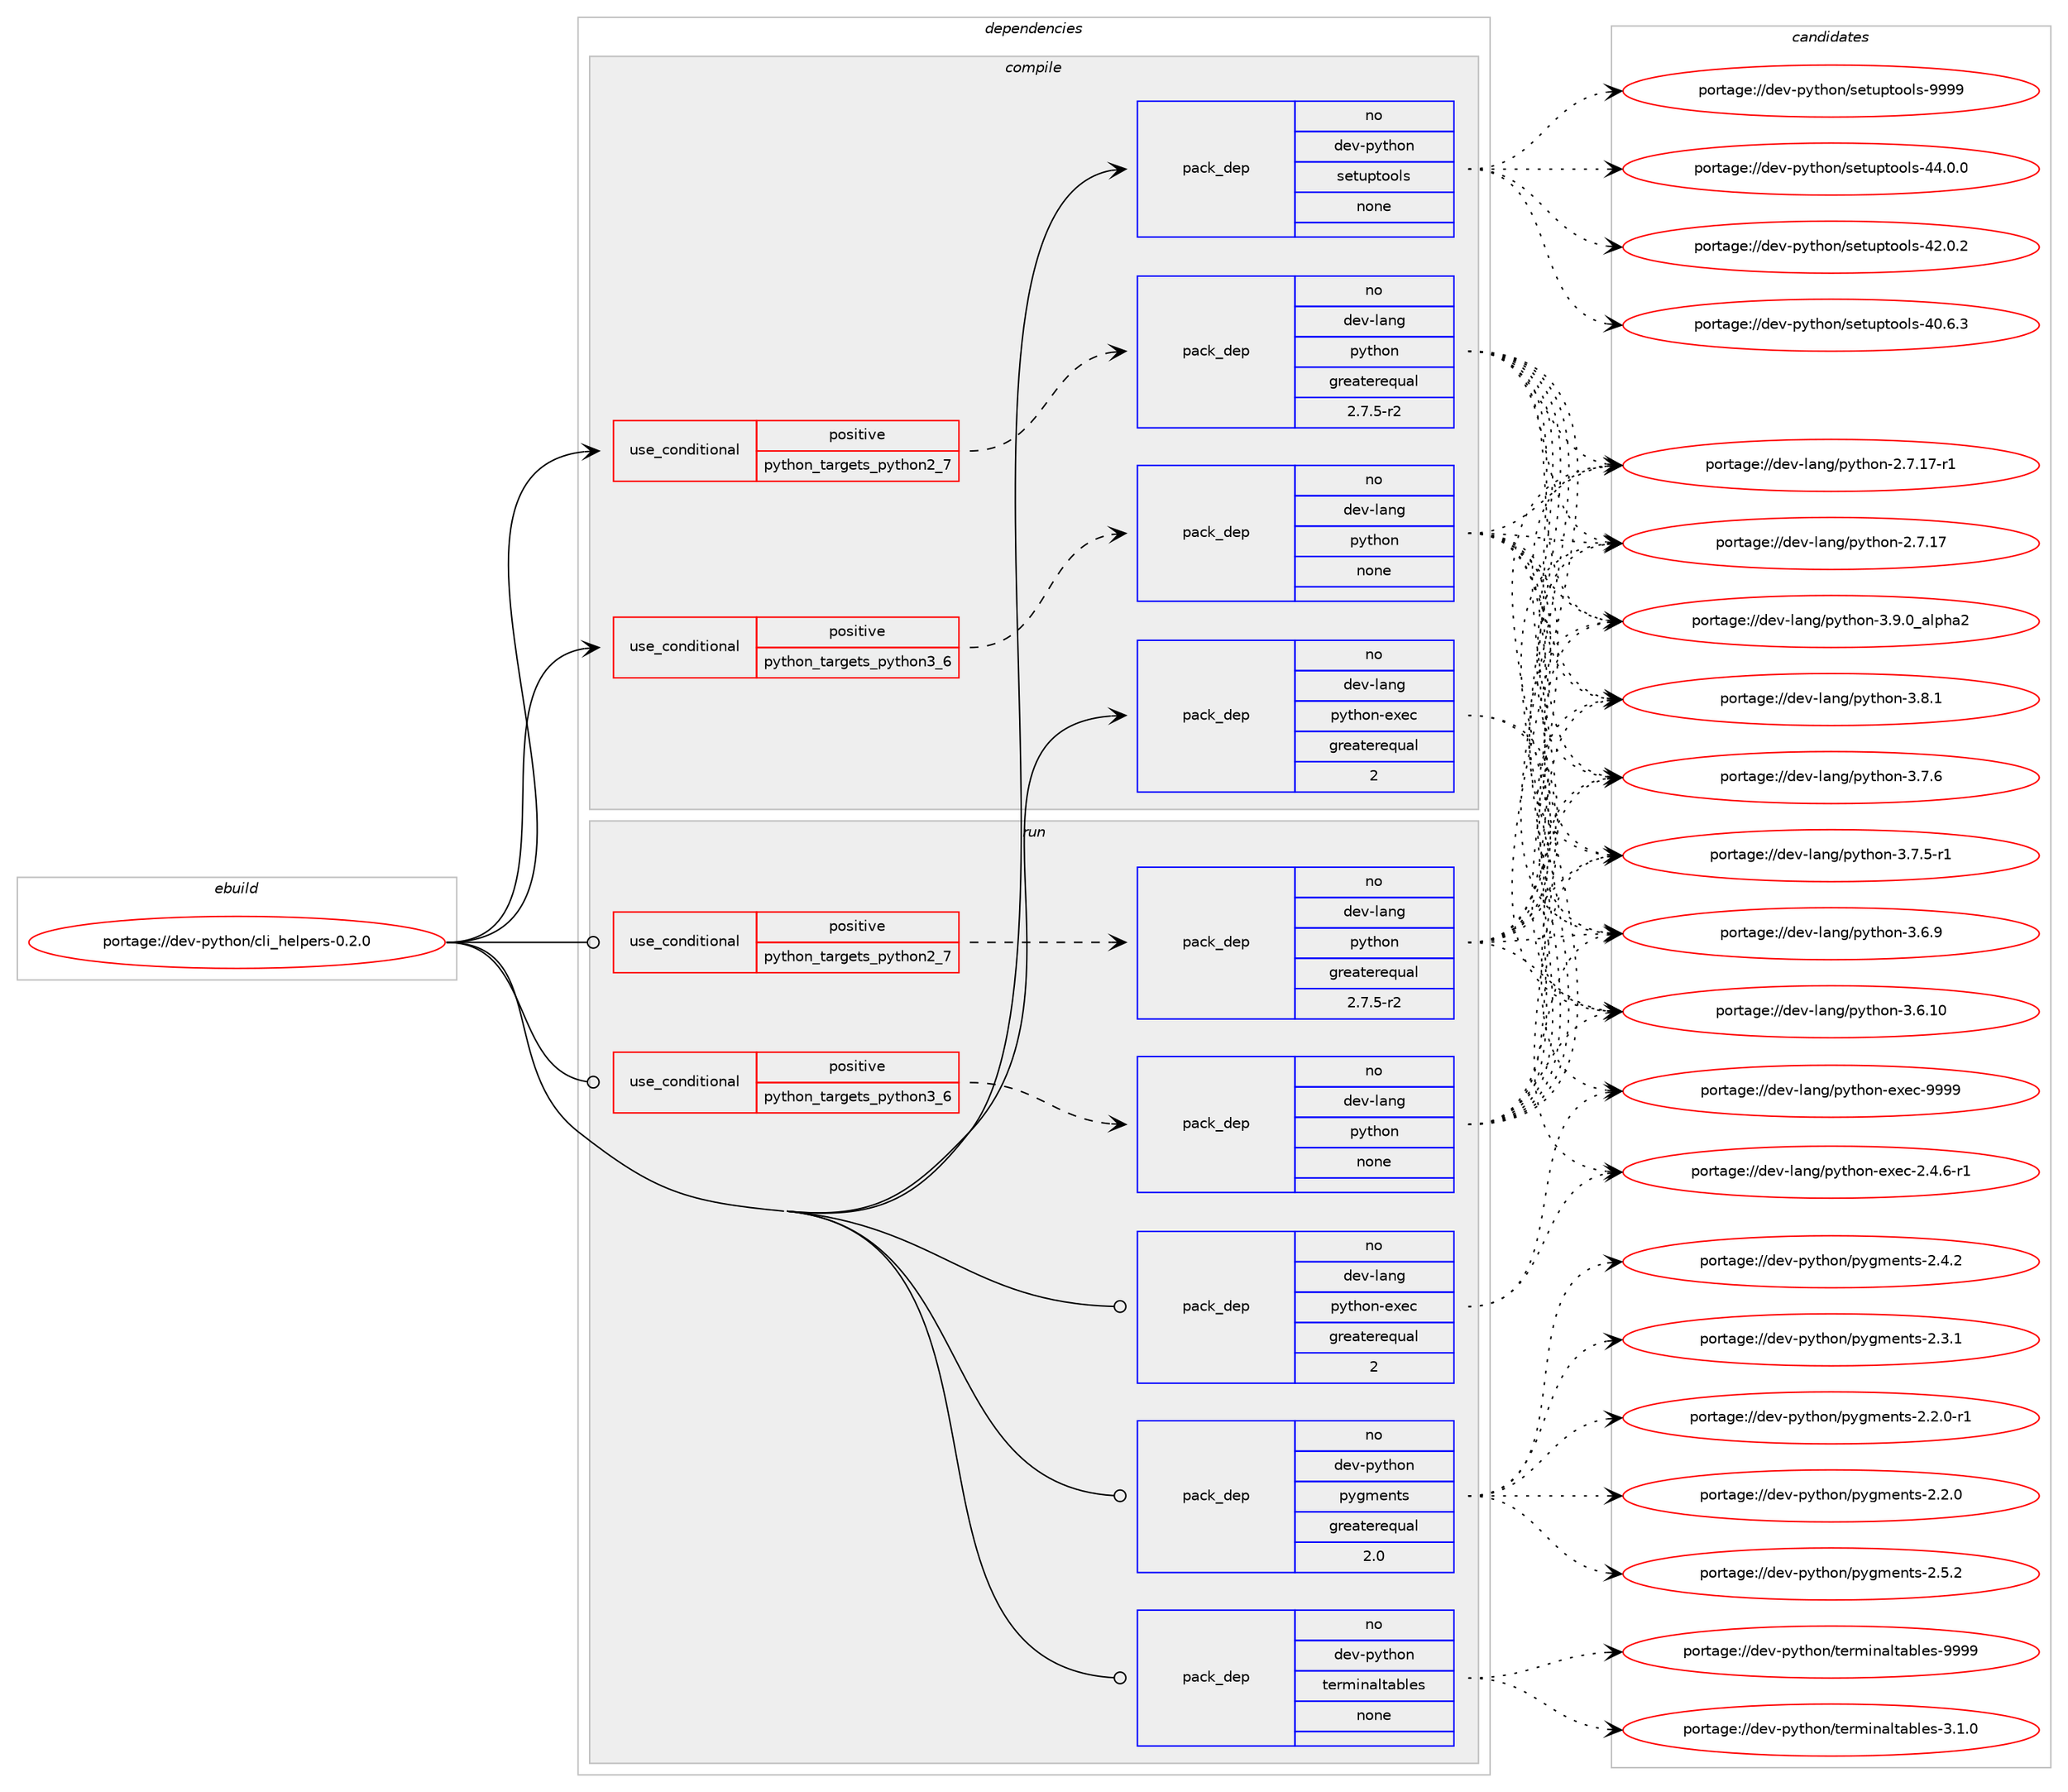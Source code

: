 digraph prolog {

# *************
# Graph options
# *************

newrank=true;
concentrate=true;
compound=true;
graph [rankdir=LR,fontname=Helvetica,fontsize=10,ranksep=1.5];#, ranksep=2.5, nodesep=0.2];
edge  [arrowhead=vee];
node  [fontname=Helvetica,fontsize=10];

# **********
# The ebuild
# **********

subgraph cluster_leftcol {
color=gray;
rank=same;
label=<<i>ebuild</i>>;
id [label="portage://dev-python/cli_helpers-0.2.0", color=red, width=4, href="../dev-python/cli_helpers-0.2.0.svg"];
}

# ****************
# The dependencies
# ****************

subgraph cluster_midcol {
color=gray;
label=<<i>dependencies</i>>;
subgraph cluster_compile {
fillcolor="#eeeeee";
style=filled;
label=<<i>compile</i>>;
subgraph cond117762 {
dependency467096 [label=<<TABLE BORDER="0" CELLBORDER="1" CELLSPACING="0" CELLPADDING="4"><TR><TD ROWSPAN="3" CELLPADDING="10">use_conditional</TD></TR><TR><TD>positive</TD></TR><TR><TD>python_targets_python2_7</TD></TR></TABLE>>, shape=none, color=red];
subgraph pack344327 {
dependency467097 [label=<<TABLE BORDER="0" CELLBORDER="1" CELLSPACING="0" CELLPADDING="4" WIDTH="220"><TR><TD ROWSPAN="6" CELLPADDING="30">pack_dep</TD></TR><TR><TD WIDTH="110">no</TD></TR><TR><TD>dev-lang</TD></TR><TR><TD>python</TD></TR><TR><TD>greaterequal</TD></TR><TR><TD>2.7.5-r2</TD></TR></TABLE>>, shape=none, color=blue];
}
dependency467096:e -> dependency467097:w [weight=20,style="dashed",arrowhead="vee"];
}
id:e -> dependency467096:w [weight=20,style="solid",arrowhead="vee"];
subgraph cond117763 {
dependency467098 [label=<<TABLE BORDER="0" CELLBORDER="1" CELLSPACING="0" CELLPADDING="4"><TR><TD ROWSPAN="3" CELLPADDING="10">use_conditional</TD></TR><TR><TD>positive</TD></TR><TR><TD>python_targets_python3_6</TD></TR></TABLE>>, shape=none, color=red];
subgraph pack344328 {
dependency467099 [label=<<TABLE BORDER="0" CELLBORDER="1" CELLSPACING="0" CELLPADDING="4" WIDTH="220"><TR><TD ROWSPAN="6" CELLPADDING="30">pack_dep</TD></TR><TR><TD WIDTH="110">no</TD></TR><TR><TD>dev-lang</TD></TR><TR><TD>python</TD></TR><TR><TD>none</TD></TR><TR><TD></TD></TR></TABLE>>, shape=none, color=blue];
}
dependency467098:e -> dependency467099:w [weight=20,style="dashed",arrowhead="vee"];
}
id:e -> dependency467098:w [weight=20,style="solid",arrowhead="vee"];
subgraph pack344329 {
dependency467100 [label=<<TABLE BORDER="0" CELLBORDER="1" CELLSPACING="0" CELLPADDING="4" WIDTH="220"><TR><TD ROWSPAN="6" CELLPADDING="30">pack_dep</TD></TR><TR><TD WIDTH="110">no</TD></TR><TR><TD>dev-lang</TD></TR><TR><TD>python-exec</TD></TR><TR><TD>greaterequal</TD></TR><TR><TD>2</TD></TR></TABLE>>, shape=none, color=blue];
}
id:e -> dependency467100:w [weight=20,style="solid",arrowhead="vee"];
subgraph pack344330 {
dependency467101 [label=<<TABLE BORDER="0" CELLBORDER="1" CELLSPACING="0" CELLPADDING="4" WIDTH="220"><TR><TD ROWSPAN="6" CELLPADDING="30">pack_dep</TD></TR><TR><TD WIDTH="110">no</TD></TR><TR><TD>dev-python</TD></TR><TR><TD>setuptools</TD></TR><TR><TD>none</TD></TR><TR><TD></TD></TR></TABLE>>, shape=none, color=blue];
}
id:e -> dependency467101:w [weight=20,style="solid",arrowhead="vee"];
}
subgraph cluster_compileandrun {
fillcolor="#eeeeee";
style=filled;
label=<<i>compile and run</i>>;
}
subgraph cluster_run {
fillcolor="#eeeeee";
style=filled;
label=<<i>run</i>>;
subgraph cond117764 {
dependency467102 [label=<<TABLE BORDER="0" CELLBORDER="1" CELLSPACING="0" CELLPADDING="4"><TR><TD ROWSPAN="3" CELLPADDING="10">use_conditional</TD></TR><TR><TD>positive</TD></TR><TR><TD>python_targets_python2_7</TD></TR></TABLE>>, shape=none, color=red];
subgraph pack344331 {
dependency467103 [label=<<TABLE BORDER="0" CELLBORDER="1" CELLSPACING="0" CELLPADDING="4" WIDTH="220"><TR><TD ROWSPAN="6" CELLPADDING="30">pack_dep</TD></TR><TR><TD WIDTH="110">no</TD></TR><TR><TD>dev-lang</TD></TR><TR><TD>python</TD></TR><TR><TD>greaterequal</TD></TR><TR><TD>2.7.5-r2</TD></TR></TABLE>>, shape=none, color=blue];
}
dependency467102:e -> dependency467103:w [weight=20,style="dashed",arrowhead="vee"];
}
id:e -> dependency467102:w [weight=20,style="solid",arrowhead="odot"];
subgraph cond117765 {
dependency467104 [label=<<TABLE BORDER="0" CELLBORDER="1" CELLSPACING="0" CELLPADDING="4"><TR><TD ROWSPAN="3" CELLPADDING="10">use_conditional</TD></TR><TR><TD>positive</TD></TR><TR><TD>python_targets_python3_6</TD></TR></TABLE>>, shape=none, color=red];
subgraph pack344332 {
dependency467105 [label=<<TABLE BORDER="0" CELLBORDER="1" CELLSPACING="0" CELLPADDING="4" WIDTH="220"><TR><TD ROWSPAN="6" CELLPADDING="30">pack_dep</TD></TR><TR><TD WIDTH="110">no</TD></TR><TR><TD>dev-lang</TD></TR><TR><TD>python</TD></TR><TR><TD>none</TD></TR><TR><TD></TD></TR></TABLE>>, shape=none, color=blue];
}
dependency467104:e -> dependency467105:w [weight=20,style="dashed",arrowhead="vee"];
}
id:e -> dependency467104:w [weight=20,style="solid",arrowhead="odot"];
subgraph pack344333 {
dependency467106 [label=<<TABLE BORDER="0" CELLBORDER="1" CELLSPACING="0" CELLPADDING="4" WIDTH="220"><TR><TD ROWSPAN="6" CELLPADDING="30">pack_dep</TD></TR><TR><TD WIDTH="110">no</TD></TR><TR><TD>dev-lang</TD></TR><TR><TD>python-exec</TD></TR><TR><TD>greaterequal</TD></TR><TR><TD>2</TD></TR></TABLE>>, shape=none, color=blue];
}
id:e -> dependency467106:w [weight=20,style="solid",arrowhead="odot"];
subgraph pack344334 {
dependency467107 [label=<<TABLE BORDER="0" CELLBORDER="1" CELLSPACING="0" CELLPADDING="4" WIDTH="220"><TR><TD ROWSPAN="6" CELLPADDING="30">pack_dep</TD></TR><TR><TD WIDTH="110">no</TD></TR><TR><TD>dev-python</TD></TR><TR><TD>pygments</TD></TR><TR><TD>greaterequal</TD></TR><TR><TD>2.0</TD></TR></TABLE>>, shape=none, color=blue];
}
id:e -> dependency467107:w [weight=20,style="solid",arrowhead="odot"];
subgraph pack344335 {
dependency467108 [label=<<TABLE BORDER="0" CELLBORDER="1" CELLSPACING="0" CELLPADDING="4" WIDTH="220"><TR><TD ROWSPAN="6" CELLPADDING="30">pack_dep</TD></TR><TR><TD WIDTH="110">no</TD></TR><TR><TD>dev-python</TD></TR><TR><TD>terminaltables</TD></TR><TR><TD>none</TD></TR><TR><TD></TD></TR></TABLE>>, shape=none, color=blue];
}
id:e -> dependency467108:w [weight=20,style="solid",arrowhead="odot"];
}
}

# **************
# The candidates
# **************

subgraph cluster_choices {
rank=same;
color=gray;
label=<<i>candidates</i>>;

subgraph choice344327 {
color=black;
nodesep=1;
choice10010111845108971101034711212111610411111045514657464895971081121049750 [label="portage://dev-lang/python-3.9.0_alpha2", color=red, width=4,href="../dev-lang/python-3.9.0_alpha2.svg"];
choice100101118451089711010347112121116104111110455146564649 [label="portage://dev-lang/python-3.8.1", color=red, width=4,href="../dev-lang/python-3.8.1.svg"];
choice100101118451089711010347112121116104111110455146554654 [label="portage://dev-lang/python-3.7.6", color=red, width=4,href="../dev-lang/python-3.7.6.svg"];
choice1001011184510897110103471121211161041111104551465546534511449 [label="portage://dev-lang/python-3.7.5-r1", color=red, width=4,href="../dev-lang/python-3.7.5-r1.svg"];
choice100101118451089711010347112121116104111110455146544657 [label="portage://dev-lang/python-3.6.9", color=red, width=4,href="../dev-lang/python-3.6.9.svg"];
choice10010111845108971101034711212111610411111045514654464948 [label="portage://dev-lang/python-3.6.10", color=red, width=4,href="../dev-lang/python-3.6.10.svg"];
choice100101118451089711010347112121116104111110455046554649554511449 [label="portage://dev-lang/python-2.7.17-r1", color=red, width=4,href="../dev-lang/python-2.7.17-r1.svg"];
choice10010111845108971101034711212111610411111045504655464955 [label="portage://dev-lang/python-2.7.17", color=red, width=4,href="../dev-lang/python-2.7.17.svg"];
dependency467097:e -> choice10010111845108971101034711212111610411111045514657464895971081121049750:w [style=dotted,weight="100"];
dependency467097:e -> choice100101118451089711010347112121116104111110455146564649:w [style=dotted,weight="100"];
dependency467097:e -> choice100101118451089711010347112121116104111110455146554654:w [style=dotted,weight="100"];
dependency467097:e -> choice1001011184510897110103471121211161041111104551465546534511449:w [style=dotted,weight="100"];
dependency467097:e -> choice100101118451089711010347112121116104111110455146544657:w [style=dotted,weight="100"];
dependency467097:e -> choice10010111845108971101034711212111610411111045514654464948:w [style=dotted,weight="100"];
dependency467097:e -> choice100101118451089711010347112121116104111110455046554649554511449:w [style=dotted,weight="100"];
dependency467097:e -> choice10010111845108971101034711212111610411111045504655464955:w [style=dotted,weight="100"];
}
subgraph choice344328 {
color=black;
nodesep=1;
choice10010111845108971101034711212111610411111045514657464895971081121049750 [label="portage://dev-lang/python-3.9.0_alpha2", color=red, width=4,href="../dev-lang/python-3.9.0_alpha2.svg"];
choice100101118451089711010347112121116104111110455146564649 [label="portage://dev-lang/python-3.8.1", color=red, width=4,href="../dev-lang/python-3.8.1.svg"];
choice100101118451089711010347112121116104111110455146554654 [label="portage://dev-lang/python-3.7.6", color=red, width=4,href="../dev-lang/python-3.7.6.svg"];
choice1001011184510897110103471121211161041111104551465546534511449 [label="portage://dev-lang/python-3.7.5-r1", color=red, width=4,href="../dev-lang/python-3.7.5-r1.svg"];
choice100101118451089711010347112121116104111110455146544657 [label="portage://dev-lang/python-3.6.9", color=red, width=4,href="../dev-lang/python-3.6.9.svg"];
choice10010111845108971101034711212111610411111045514654464948 [label="portage://dev-lang/python-3.6.10", color=red, width=4,href="../dev-lang/python-3.6.10.svg"];
choice100101118451089711010347112121116104111110455046554649554511449 [label="portage://dev-lang/python-2.7.17-r1", color=red, width=4,href="../dev-lang/python-2.7.17-r1.svg"];
choice10010111845108971101034711212111610411111045504655464955 [label="portage://dev-lang/python-2.7.17", color=red, width=4,href="../dev-lang/python-2.7.17.svg"];
dependency467099:e -> choice10010111845108971101034711212111610411111045514657464895971081121049750:w [style=dotted,weight="100"];
dependency467099:e -> choice100101118451089711010347112121116104111110455146564649:w [style=dotted,weight="100"];
dependency467099:e -> choice100101118451089711010347112121116104111110455146554654:w [style=dotted,weight="100"];
dependency467099:e -> choice1001011184510897110103471121211161041111104551465546534511449:w [style=dotted,weight="100"];
dependency467099:e -> choice100101118451089711010347112121116104111110455146544657:w [style=dotted,weight="100"];
dependency467099:e -> choice10010111845108971101034711212111610411111045514654464948:w [style=dotted,weight="100"];
dependency467099:e -> choice100101118451089711010347112121116104111110455046554649554511449:w [style=dotted,weight="100"];
dependency467099:e -> choice10010111845108971101034711212111610411111045504655464955:w [style=dotted,weight="100"];
}
subgraph choice344329 {
color=black;
nodesep=1;
choice10010111845108971101034711212111610411111045101120101994557575757 [label="portage://dev-lang/python-exec-9999", color=red, width=4,href="../dev-lang/python-exec-9999.svg"];
choice10010111845108971101034711212111610411111045101120101994550465246544511449 [label="portage://dev-lang/python-exec-2.4.6-r1", color=red, width=4,href="../dev-lang/python-exec-2.4.6-r1.svg"];
dependency467100:e -> choice10010111845108971101034711212111610411111045101120101994557575757:w [style=dotted,weight="100"];
dependency467100:e -> choice10010111845108971101034711212111610411111045101120101994550465246544511449:w [style=dotted,weight="100"];
}
subgraph choice344330 {
color=black;
nodesep=1;
choice10010111845112121116104111110471151011161171121161111111081154557575757 [label="portage://dev-python/setuptools-9999", color=red, width=4,href="../dev-python/setuptools-9999.svg"];
choice100101118451121211161041111104711510111611711211611111110811545525246484648 [label="portage://dev-python/setuptools-44.0.0", color=red, width=4,href="../dev-python/setuptools-44.0.0.svg"];
choice100101118451121211161041111104711510111611711211611111110811545525046484650 [label="portage://dev-python/setuptools-42.0.2", color=red, width=4,href="../dev-python/setuptools-42.0.2.svg"];
choice100101118451121211161041111104711510111611711211611111110811545524846544651 [label="portage://dev-python/setuptools-40.6.3", color=red, width=4,href="../dev-python/setuptools-40.6.3.svg"];
dependency467101:e -> choice10010111845112121116104111110471151011161171121161111111081154557575757:w [style=dotted,weight="100"];
dependency467101:e -> choice100101118451121211161041111104711510111611711211611111110811545525246484648:w [style=dotted,weight="100"];
dependency467101:e -> choice100101118451121211161041111104711510111611711211611111110811545525046484650:w [style=dotted,weight="100"];
dependency467101:e -> choice100101118451121211161041111104711510111611711211611111110811545524846544651:w [style=dotted,weight="100"];
}
subgraph choice344331 {
color=black;
nodesep=1;
choice10010111845108971101034711212111610411111045514657464895971081121049750 [label="portage://dev-lang/python-3.9.0_alpha2", color=red, width=4,href="../dev-lang/python-3.9.0_alpha2.svg"];
choice100101118451089711010347112121116104111110455146564649 [label="portage://dev-lang/python-3.8.1", color=red, width=4,href="../dev-lang/python-3.8.1.svg"];
choice100101118451089711010347112121116104111110455146554654 [label="portage://dev-lang/python-3.7.6", color=red, width=4,href="../dev-lang/python-3.7.6.svg"];
choice1001011184510897110103471121211161041111104551465546534511449 [label="portage://dev-lang/python-3.7.5-r1", color=red, width=4,href="../dev-lang/python-3.7.5-r1.svg"];
choice100101118451089711010347112121116104111110455146544657 [label="portage://dev-lang/python-3.6.9", color=red, width=4,href="../dev-lang/python-3.6.9.svg"];
choice10010111845108971101034711212111610411111045514654464948 [label="portage://dev-lang/python-3.6.10", color=red, width=4,href="../dev-lang/python-3.6.10.svg"];
choice100101118451089711010347112121116104111110455046554649554511449 [label="portage://dev-lang/python-2.7.17-r1", color=red, width=4,href="../dev-lang/python-2.7.17-r1.svg"];
choice10010111845108971101034711212111610411111045504655464955 [label="portage://dev-lang/python-2.7.17", color=red, width=4,href="../dev-lang/python-2.7.17.svg"];
dependency467103:e -> choice10010111845108971101034711212111610411111045514657464895971081121049750:w [style=dotted,weight="100"];
dependency467103:e -> choice100101118451089711010347112121116104111110455146564649:w [style=dotted,weight="100"];
dependency467103:e -> choice100101118451089711010347112121116104111110455146554654:w [style=dotted,weight="100"];
dependency467103:e -> choice1001011184510897110103471121211161041111104551465546534511449:w [style=dotted,weight="100"];
dependency467103:e -> choice100101118451089711010347112121116104111110455146544657:w [style=dotted,weight="100"];
dependency467103:e -> choice10010111845108971101034711212111610411111045514654464948:w [style=dotted,weight="100"];
dependency467103:e -> choice100101118451089711010347112121116104111110455046554649554511449:w [style=dotted,weight="100"];
dependency467103:e -> choice10010111845108971101034711212111610411111045504655464955:w [style=dotted,weight="100"];
}
subgraph choice344332 {
color=black;
nodesep=1;
choice10010111845108971101034711212111610411111045514657464895971081121049750 [label="portage://dev-lang/python-3.9.0_alpha2", color=red, width=4,href="../dev-lang/python-3.9.0_alpha2.svg"];
choice100101118451089711010347112121116104111110455146564649 [label="portage://dev-lang/python-3.8.1", color=red, width=4,href="../dev-lang/python-3.8.1.svg"];
choice100101118451089711010347112121116104111110455146554654 [label="portage://dev-lang/python-3.7.6", color=red, width=4,href="../dev-lang/python-3.7.6.svg"];
choice1001011184510897110103471121211161041111104551465546534511449 [label="portage://dev-lang/python-3.7.5-r1", color=red, width=4,href="../dev-lang/python-3.7.5-r1.svg"];
choice100101118451089711010347112121116104111110455146544657 [label="portage://dev-lang/python-3.6.9", color=red, width=4,href="../dev-lang/python-3.6.9.svg"];
choice10010111845108971101034711212111610411111045514654464948 [label="portage://dev-lang/python-3.6.10", color=red, width=4,href="../dev-lang/python-3.6.10.svg"];
choice100101118451089711010347112121116104111110455046554649554511449 [label="portage://dev-lang/python-2.7.17-r1", color=red, width=4,href="../dev-lang/python-2.7.17-r1.svg"];
choice10010111845108971101034711212111610411111045504655464955 [label="portage://dev-lang/python-2.7.17", color=red, width=4,href="../dev-lang/python-2.7.17.svg"];
dependency467105:e -> choice10010111845108971101034711212111610411111045514657464895971081121049750:w [style=dotted,weight="100"];
dependency467105:e -> choice100101118451089711010347112121116104111110455146564649:w [style=dotted,weight="100"];
dependency467105:e -> choice100101118451089711010347112121116104111110455146554654:w [style=dotted,weight="100"];
dependency467105:e -> choice1001011184510897110103471121211161041111104551465546534511449:w [style=dotted,weight="100"];
dependency467105:e -> choice100101118451089711010347112121116104111110455146544657:w [style=dotted,weight="100"];
dependency467105:e -> choice10010111845108971101034711212111610411111045514654464948:w [style=dotted,weight="100"];
dependency467105:e -> choice100101118451089711010347112121116104111110455046554649554511449:w [style=dotted,weight="100"];
dependency467105:e -> choice10010111845108971101034711212111610411111045504655464955:w [style=dotted,weight="100"];
}
subgraph choice344333 {
color=black;
nodesep=1;
choice10010111845108971101034711212111610411111045101120101994557575757 [label="portage://dev-lang/python-exec-9999", color=red, width=4,href="../dev-lang/python-exec-9999.svg"];
choice10010111845108971101034711212111610411111045101120101994550465246544511449 [label="portage://dev-lang/python-exec-2.4.6-r1", color=red, width=4,href="../dev-lang/python-exec-2.4.6-r1.svg"];
dependency467106:e -> choice10010111845108971101034711212111610411111045101120101994557575757:w [style=dotted,weight="100"];
dependency467106:e -> choice10010111845108971101034711212111610411111045101120101994550465246544511449:w [style=dotted,weight="100"];
}
subgraph choice344334 {
color=black;
nodesep=1;
choice1001011184511212111610411111047112121103109101110116115455046534650 [label="portage://dev-python/pygments-2.5.2", color=red, width=4,href="../dev-python/pygments-2.5.2.svg"];
choice1001011184511212111610411111047112121103109101110116115455046524650 [label="portage://dev-python/pygments-2.4.2", color=red, width=4,href="../dev-python/pygments-2.4.2.svg"];
choice1001011184511212111610411111047112121103109101110116115455046514649 [label="portage://dev-python/pygments-2.3.1", color=red, width=4,href="../dev-python/pygments-2.3.1.svg"];
choice10010111845112121116104111110471121211031091011101161154550465046484511449 [label="portage://dev-python/pygments-2.2.0-r1", color=red, width=4,href="../dev-python/pygments-2.2.0-r1.svg"];
choice1001011184511212111610411111047112121103109101110116115455046504648 [label="portage://dev-python/pygments-2.2.0", color=red, width=4,href="../dev-python/pygments-2.2.0.svg"];
dependency467107:e -> choice1001011184511212111610411111047112121103109101110116115455046534650:w [style=dotted,weight="100"];
dependency467107:e -> choice1001011184511212111610411111047112121103109101110116115455046524650:w [style=dotted,weight="100"];
dependency467107:e -> choice1001011184511212111610411111047112121103109101110116115455046514649:w [style=dotted,weight="100"];
dependency467107:e -> choice10010111845112121116104111110471121211031091011101161154550465046484511449:w [style=dotted,weight="100"];
dependency467107:e -> choice1001011184511212111610411111047112121103109101110116115455046504648:w [style=dotted,weight="100"];
}
subgraph choice344335 {
color=black;
nodesep=1;
choice10010111845112121116104111110471161011141091051109710811697981081011154557575757 [label="portage://dev-python/terminaltables-9999", color=red, width=4,href="../dev-python/terminaltables-9999.svg"];
choice1001011184511212111610411111047116101114109105110971081169798108101115455146494648 [label="portage://dev-python/terminaltables-3.1.0", color=red, width=4,href="../dev-python/terminaltables-3.1.0.svg"];
dependency467108:e -> choice10010111845112121116104111110471161011141091051109710811697981081011154557575757:w [style=dotted,weight="100"];
dependency467108:e -> choice1001011184511212111610411111047116101114109105110971081169798108101115455146494648:w [style=dotted,weight="100"];
}
}

}
